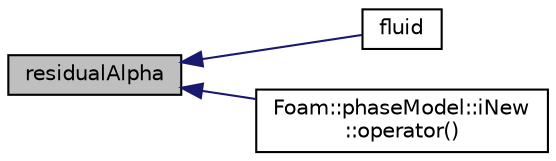 digraph "residualAlpha"
{
  bgcolor="transparent";
  edge [fontname="Helvetica",fontsize="10",labelfontname="Helvetica",labelfontsize="10"];
  node [fontname="Helvetica",fontsize="10",shape=record];
  rankdir="LR";
  Node157 [label="residualAlpha",height=0.2,width=0.4,color="black", fillcolor="grey75", style="filled", fontcolor="black"];
  Node157 -> Node158 [dir="back",color="midnightblue",fontsize="10",style="solid",fontname="Helvetica"];
  Node158 [label="fluid",height=0.2,width=0.4,color="black",URL="$a33017.html#aeb0eb2643aabbc04d5d57d79371f62f5",tooltip="Return the twoPhaseSystem to which this phase belongs. "];
  Node157 -> Node159 [dir="back",color="midnightblue",fontsize="10",style="solid",fontname="Helvetica"];
  Node159 [label="Foam::phaseModel::iNew\l::operator()",height=0.2,width=0.4,color="black",URL="$a33021.html#ae76b2c1c03768c78d0240e9fc22f6033"];
}
